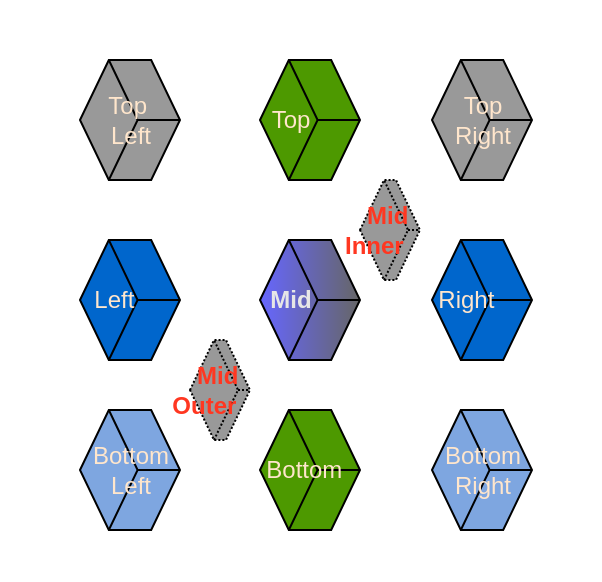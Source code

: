 <mxfile version="24.7.8">
  <diagram name="Page-1" id="FE_O_PWVz-_RlJzXBYbE">
    <mxGraphModel dx="1434" dy="836" grid="1" gridSize="10" guides="1" tooltips="1" connect="1" arrows="1" fold="1" page="1" pageScale="1" pageWidth="1100" pageHeight="850" math="0" shadow="0">
      <root>
        <mxCell id="0" />
        <mxCell id="1" parent="0" />
        <mxCell id="qZVkvG5m62VoMBcFdrKC-13" value="" style="rounded=0;whiteSpace=wrap;html=1;strokeColor=none;" vertex="1" parent="1">
          <mxGeometry x="440" y="190" width="300" height="290" as="geometry" />
        </mxCell>
        <mxCell id="qZVkvG5m62VoMBcFdrKC-1" value="&lt;b style=&quot;&quot;&gt;&lt;font color=&quot;#e6e6e6&quot;&gt;Mid&amp;nbsp; &amp;nbsp; &amp;nbsp;&amp;nbsp;&lt;/font&gt;&lt;/b&gt;" style="html=1;shape=mxgraph.basic.isocube;isoAngle=15;direction=north;fillColor=#6666FF;gradientColor=#666666;" vertex="1" parent="1">
          <mxGeometry x="570" y="310" width="50" height="60" as="geometry" />
        </mxCell>
        <mxCell id="qZVkvG5m62VoMBcFdrKC-3" value="&lt;font color=&quot;#ffe6cc&quot;&gt;Right&amp;nbsp; &amp;nbsp; &amp;nbsp;&lt;/font&gt;" style="html=1;shape=mxgraph.basic.isocube;isoAngle=15;direction=north;fillColor=#0066CC;" vertex="1" parent="1">
          <mxGeometry x="656" y="310" width="50" height="60" as="geometry" />
        </mxCell>
        <mxCell id="qZVkvG5m62VoMBcFdrKC-4" value="&lt;font color=&quot;#ffe6cc&quot;&gt;Left&amp;nbsp; &amp;nbsp; &amp;nbsp;&lt;/font&gt;" style="html=1;shape=mxgraph.basic.isocube;isoAngle=15;direction=north;fillColor=#0066CC;" vertex="1" parent="1">
          <mxGeometry x="480" y="310" width="50" height="60" as="geometry" />
        </mxCell>
        <mxCell id="qZVkvG5m62VoMBcFdrKC-5" value="&lt;font color=&quot;#ffe6cc&quot;&gt;Top&amp;nbsp; &amp;nbsp; &amp;nbsp;&amp;nbsp;&lt;/font&gt;" style="html=1;shape=mxgraph.basic.isocube;isoAngle=15;direction=north;fillColor=#4D9900;" vertex="1" parent="1">
          <mxGeometry x="570" y="220" width="50" height="60" as="geometry" />
        </mxCell>
        <mxCell id="qZVkvG5m62VoMBcFdrKC-6" value="&lt;font color=&quot;#ffe6cc&quot;&gt;Bottom&amp;nbsp;&amp;nbsp;&lt;/font&gt;" style="html=1;shape=mxgraph.basic.isocube;isoAngle=15;direction=north;fillColor=#4D9900;" vertex="1" parent="1">
          <mxGeometry x="570" y="395" width="50" height="60" as="geometry" />
        </mxCell>
        <mxCell id="qZVkvG5m62VoMBcFdrKC-7" value="&lt;font color=&quot;#ffe6cc&quot;&gt;Top&lt;/font&gt;&lt;div&gt;&lt;font color=&quot;#ffe6cc&quot;&gt;Right&lt;/font&gt;&lt;/div&gt;" style="html=1;shape=mxgraph.basic.isocube;isoAngle=15;direction=north;fillColor=#999999;" vertex="1" parent="1">
          <mxGeometry x="656" y="220" width="50" height="60" as="geometry" />
        </mxCell>
        <mxCell id="qZVkvG5m62VoMBcFdrKC-8" value="&lt;font color=&quot;#ffe6cc&quot;&gt;Bottom&lt;/font&gt;&lt;div&gt;&lt;font color=&quot;#ffe6cc&quot;&gt;Right&lt;/font&gt;&lt;/div&gt;" style="html=1;shape=mxgraph.basic.isocube;isoAngle=15;direction=north;fillColor=#7EA6E0;" vertex="1" parent="1">
          <mxGeometry x="656" y="395" width="50" height="60" as="geometry" />
        </mxCell>
        <mxCell id="qZVkvG5m62VoMBcFdrKC-9" value="&lt;font color=&quot;#ffe6cc&quot;&gt;Bottom&lt;/font&gt;&lt;div&gt;&lt;font color=&quot;#ffe6cc&quot;&gt;Left&lt;/font&gt;&lt;/div&gt;" style="html=1;shape=mxgraph.basic.isocube;isoAngle=15;direction=north;fillColor=#7EA6E0;" vertex="1" parent="1">
          <mxGeometry x="480" y="395" width="50" height="60" as="geometry" />
        </mxCell>
        <mxCell id="qZVkvG5m62VoMBcFdrKC-10" value="&lt;font color=&quot;#ffe6cc&quot;&gt;Top&amp;nbsp;&lt;/font&gt;&lt;div&gt;&lt;font color=&quot;#ffe6cc&quot;&gt;Left&lt;/font&gt;&lt;/div&gt;" style="html=1;shape=mxgraph.basic.isocube;isoAngle=15;direction=north;fillColor=#999999;" vertex="1" parent="1">
          <mxGeometry x="480" y="220" width="50" height="60" as="geometry" />
        </mxCell>
        <mxCell id="qZVkvG5m62VoMBcFdrKC-11" value="&lt;font color=&quot;#ff3721&quot;&gt;&lt;b&gt;Mid&amp;nbsp;&lt;/b&gt;&lt;/font&gt;&lt;div&gt;&lt;font color=&quot;#ff3721&quot;&gt;&lt;b&gt;Outer&amp;nbsp; &amp;nbsp; &amp;nbsp;&lt;/b&gt;&lt;/font&gt;&lt;/div&gt;" style="html=1;shape=mxgraph.basic.isocube;isoAngle=15;direction=north;fillColor=#999999;dashed=1;dashPattern=1 1;" vertex="1" parent="1">
          <mxGeometry x="535" y="360" width="30" height="50" as="geometry" />
        </mxCell>
        <mxCell id="qZVkvG5m62VoMBcFdrKC-12" value="&lt;font color=&quot;#ff3721&quot;&gt;&lt;b&gt;Mid&amp;nbsp;&lt;/b&gt;&lt;/font&gt;&lt;div&gt;&lt;font color=&quot;#ff3721&quot;&gt;&lt;b&gt;Inner&amp;nbsp; &amp;nbsp; &amp;nbsp;&lt;/b&gt;&lt;/font&gt;&lt;/div&gt;" style="html=1;shape=mxgraph.basic.isocube;isoAngle=15;direction=north;fillColor=#999999;dashed=1;dashPattern=1 1;" vertex="1" parent="1">
          <mxGeometry x="620" y="280" width="30" height="50" as="geometry" />
        </mxCell>
      </root>
    </mxGraphModel>
  </diagram>
</mxfile>
